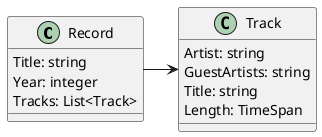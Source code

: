 The Record Collector helps you keep track of your vinyl records. There are
three types of vinyl records, Long Play (LP), Extended Play (EP), and singles.

All types of vinyl records have two sides, A and B. On each side there is one
or more tracks. The most common scenario is a 1-to-1 mapping between a record
and an artist, but it is also not uncommon with collections where several
artists perform or singles with one artist on side A and another on side B. 
Therefore the Record class does not have an explicit Artist field, but rather
the artists is the aggregate of the artists performing on the tracks that
are on the record.

Both the Record and the Track classes are value objects. They are pure
containers of the data and do not operate on it.

@startuml "RecordCollector Core Model
class Record {
    Title: string
    Year: integer
    Tracks: List<Track>
}

class Track {
    Artist: string
    GuestArtists: string
    Title: string
    Length: TimeSpan
}

Record->Track

@enduml